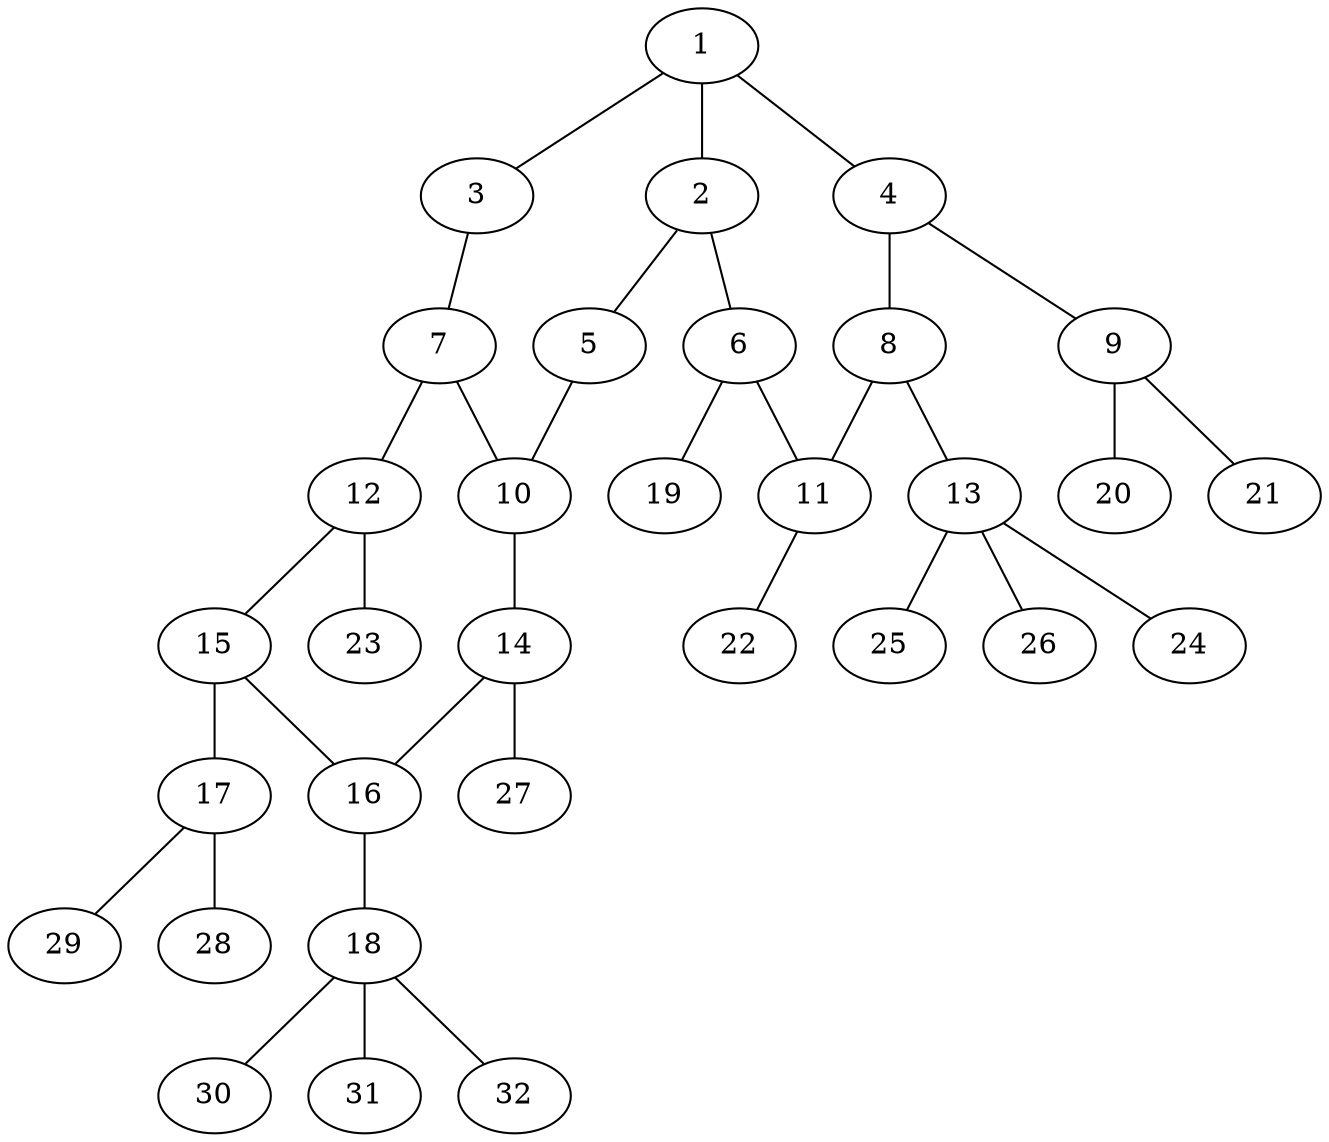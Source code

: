 graph molecule_3799 {
	1	 [chem=C];
	2	 [chem=C];
	1 -- 2	 [valence=2];
	3	 [chem=N];
	1 -- 3	 [valence=1];
	4	 [chem=C];
	1 -- 4	 [valence=1];
	5	 [chem=N];
	2 -- 5	 [valence=1];
	6	 [chem=C];
	2 -- 6	 [valence=1];
	7	 [chem=C];
	3 -- 7	 [valence=2];
	8	 [chem=C];
	4 -- 8	 [valence=2];
	9	 [chem=N];
	4 -- 9	 [valence=1];
	10	 [chem=C];
	5 -- 10	 [valence=2];
	11	 [chem=C];
	6 -- 11	 [valence=2];
	19	 [chem=H];
	6 -- 19	 [valence=1];
	7 -- 10	 [valence=1];
	12	 [chem=C];
	7 -- 12	 [valence=1];
	8 -- 11	 [valence=1];
	13	 [chem=C];
	8 -- 13	 [valence=1];
	20	 [chem=H];
	9 -- 20	 [valence=1];
	21	 [chem=H];
	9 -- 21	 [valence=1];
	14	 [chem=C];
	10 -- 14	 [valence=1];
	22	 [chem=H];
	11 -- 22	 [valence=1];
	15	 [chem=C];
	12 -- 15	 [valence=2];
	23	 [chem=H];
	12 -- 23	 [valence=1];
	24	 [chem=H];
	13 -- 24	 [valence=1];
	25	 [chem=H];
	13 -- 25	 [valence=1];
	26	 [chem=H];
	13 -- 26	 [valence=1];
	16	 [chem=C];
	14 -- 16	 [valence=2];
	27	 [chem=H];
	14 -- 27	 [valence=1];
	15 -- 16	 [valence=1];
	17	 [chem=N];
	15 -- 17	 [valence=1];
	18	 [chem=C];
	16 -- 18	 [valence=1];
	28	 [chem=H];
	17 -- 28	 [valence=1];
	29	 [chem=H];
	17 -- 29	 [valence=1];
	30	 [chem=H];
	18 -- 30	 [valence=1];
	31	 [chem=H];
	18 -- 31	 [valence=1];
	32	 [chem=H];
	18 -- 32	 [valence=1];
}
